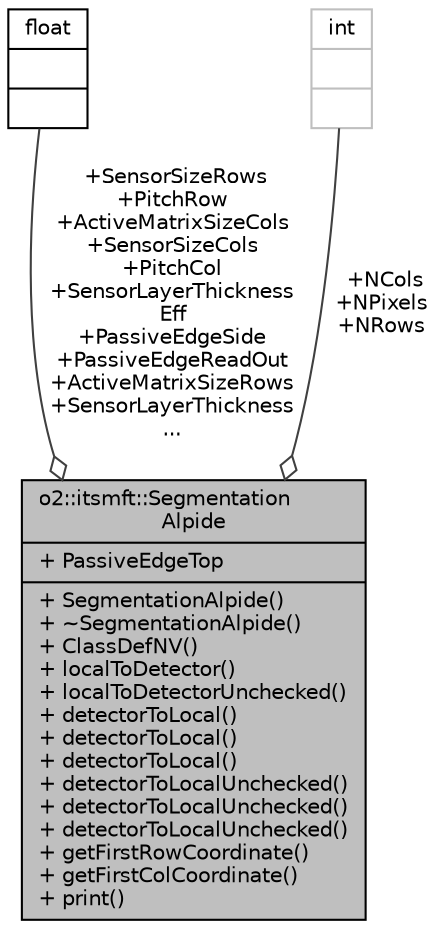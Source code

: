 digraph "o2::itsmft::SegmentationAlpide"
{
 // INTERACTIVE_SVG=YES
  bgcolor="transparent";
  edge [fontname="Helvetica",fontsize="10",labelfontname="Helvetica",labelfontsize="10"];
  node [fontname="Helvetica",fontsize="10",shape=record];
  Node1 [label="{o2::itsmft::Segmentation\lAlpide\n|+ PassiveEdgeTop\l|+ SegmentationAlpide()\l+ ~SegmentationAlpide()\l+ ClassDefNV()\l+ localToDetector()\l+ localToDetectorUnchecked()\l+ detectorToLocal()\l+ detectorToLocal()\l+ detectorToLocal()\l+ detectorToLocalUnchecked()\l+ detectorToLocalUnchecked()\l+ detectorToLocalUnchecked()\l+ getFirstRowCoordinate()\l+ getFirstColCoordinate()\l+ print()\l}",height=0.2,width=0.4,color="black", fillcolor="grey75", style="filled", fontcolor="black"];
  Node2 -> Node1 [color="grey25",fontsize="10",style="solid",label=" +SensorSizeRows\n+PitchRow\n+ActiveMatrixSizeCols\n+SensorSizeCols\n+PitchCol\n+SensorLayerThickness\lEff\n+PassiveEdgeSide\n+PassiveEdgeReadOut\n+ActiveMatrixSizeRows\n+SensorLayerThickness\n..." ,arrowhead="odiamond",fontname="Helvetica"];
  Node2 [label="{float\n||}",height=0.2,width=0.4,color="black",URL="$d4/dc3/classfloat.html"];
  Node3 -> Node1 [color="grey25",fontsize="10",style="solid",label=" +NCols\n+NPixels\n+NRows" ,arrowhead="odiamond",fontname="Helvetica"];
  Node3 [label="{int\n||}",height=0.2,width=0.4,color="grey75"];
}
